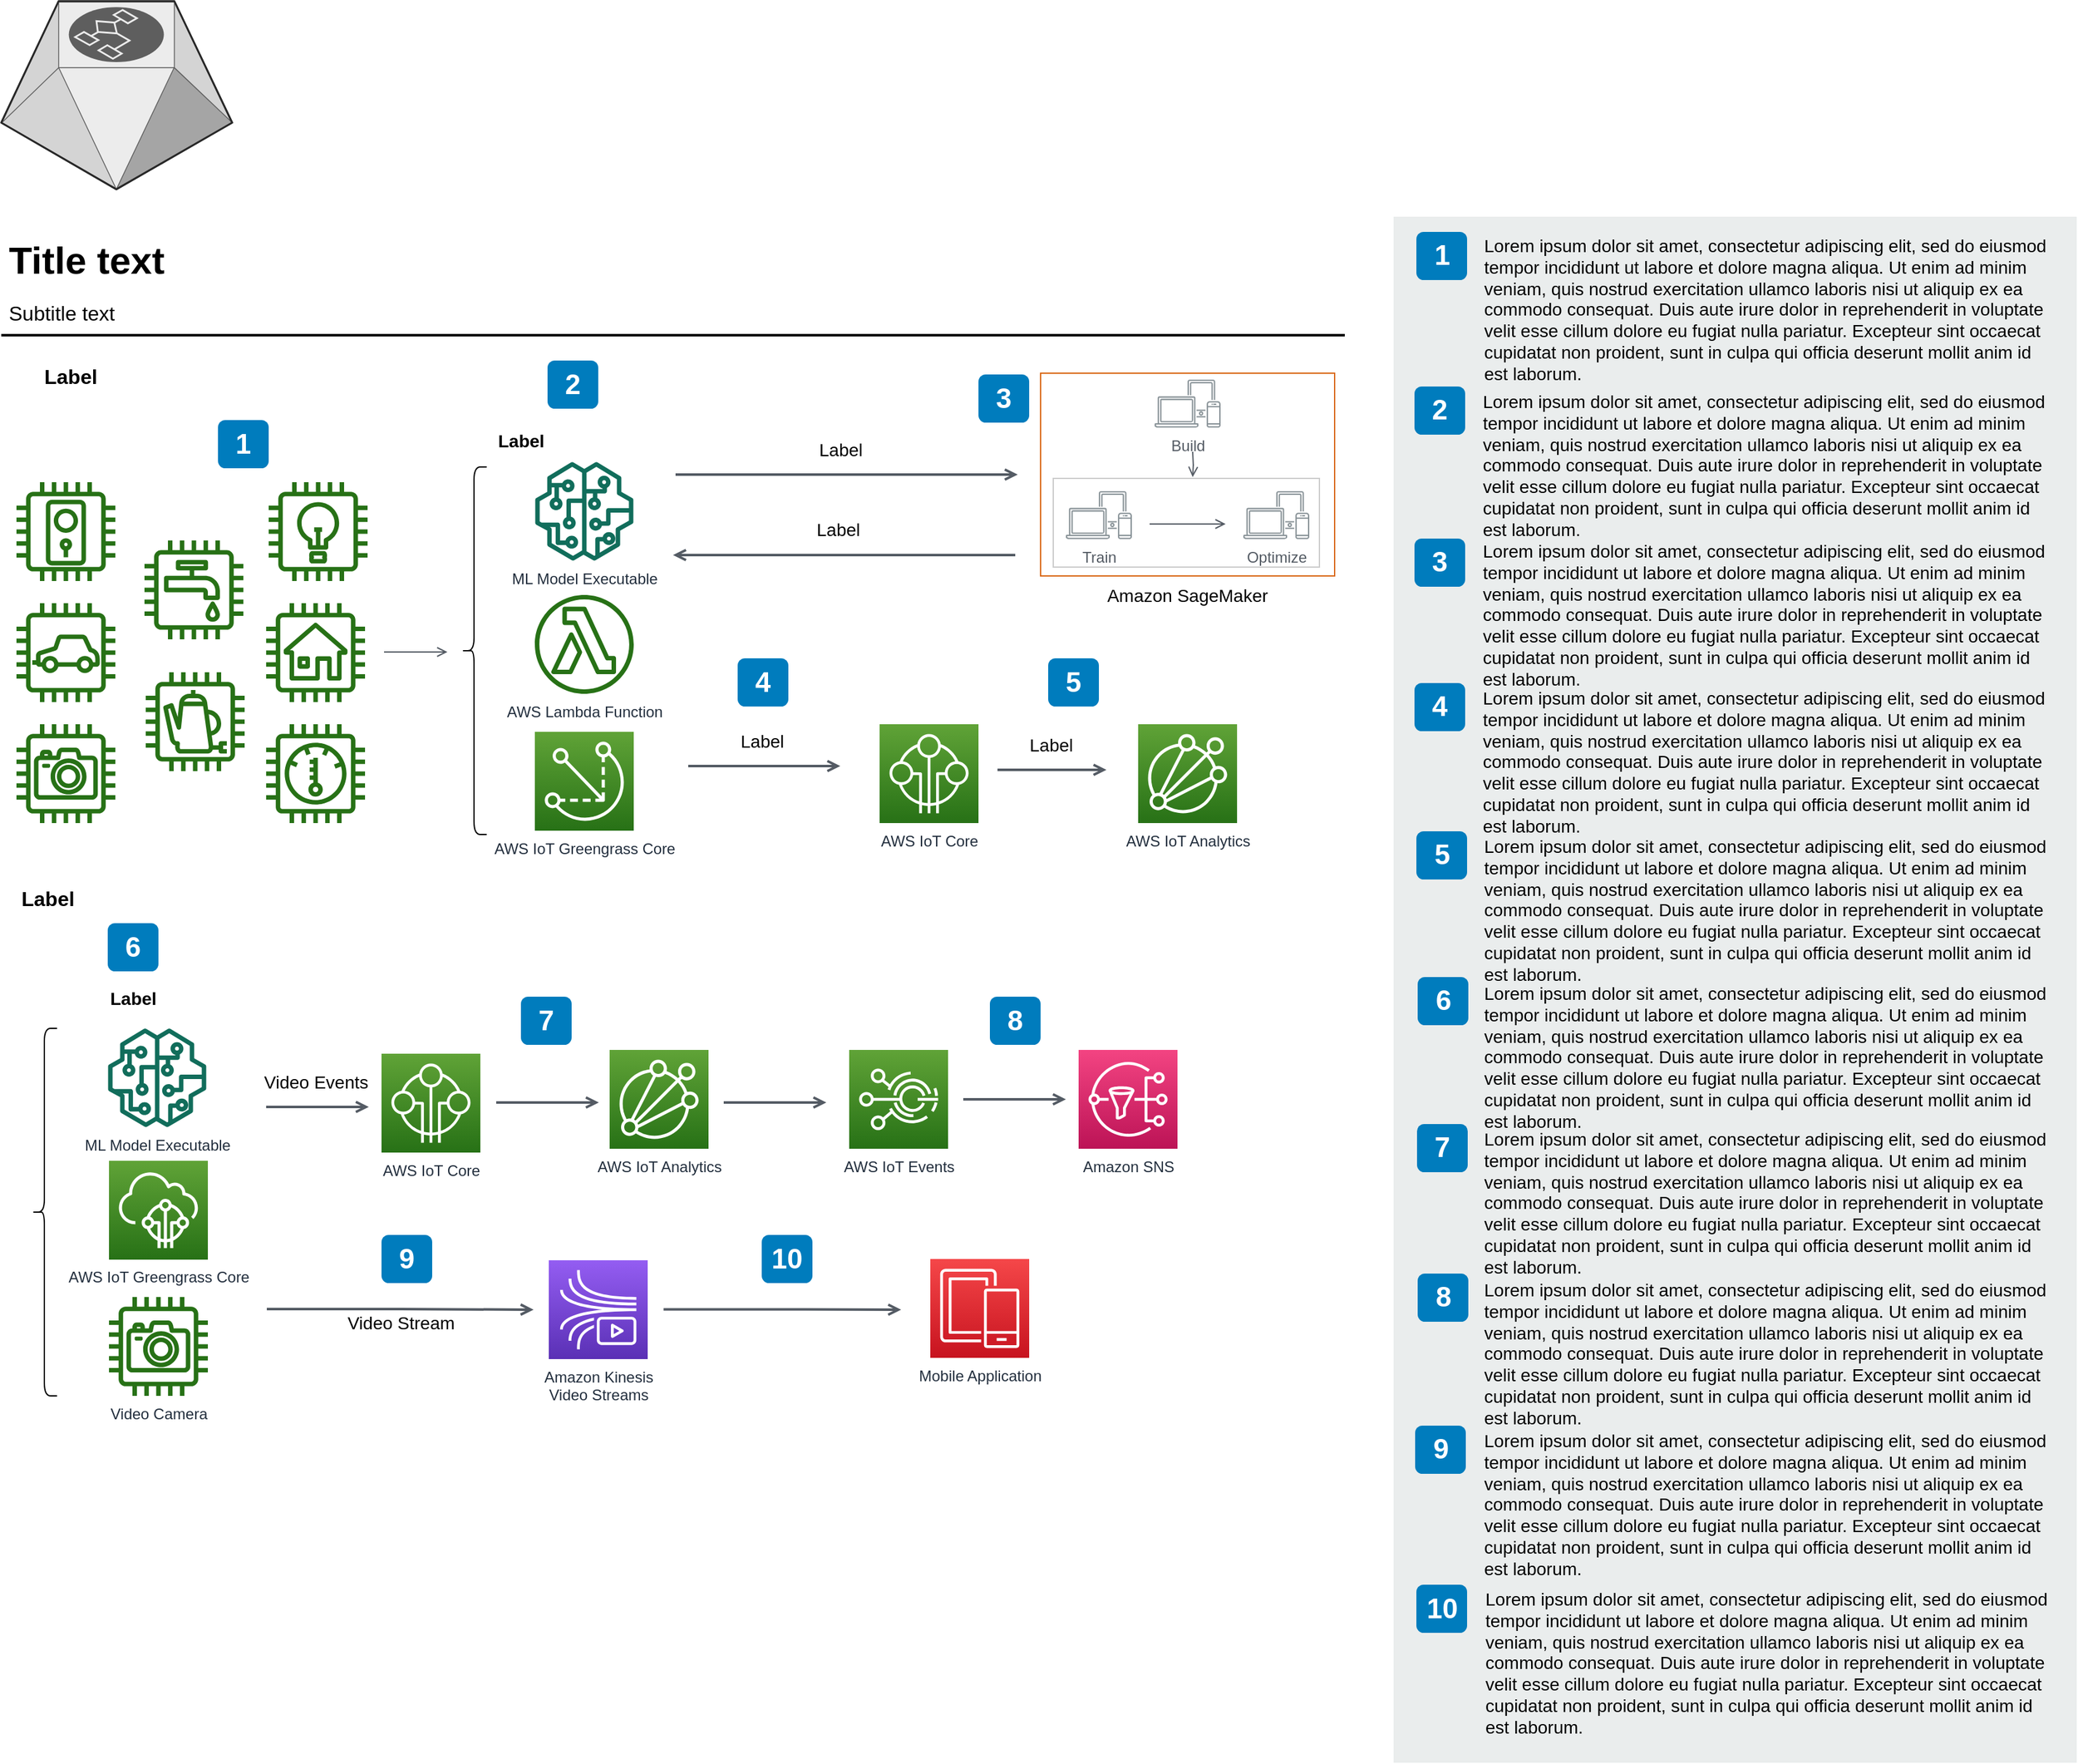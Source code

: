 <mxfile>
    <diagram id="1azQUTcys5ndEqrDK1OT" name="Page-1">
        <mxGraphModel dx="1012" dy="676" grid="1" gridSize="10" guides="1" tooltips="1" connect="1" arrows="1" fold="1" page="1" pageScale="1" pageWidth="827" pageHeight="1169" math="0" shadow="0">
            <root>
                <mxCell id="0"/>
                <mxCell id="1" parent="0"/>
                <mxCell id="4" value="" style="verticalLabelPosition=bottom;html=1;verticalAlign=top;strokeWidth=1;align=center;outlineConnect=0;dashed=0;outlineConnect=0;shape=mxgraph.aws3d.workflowService;fillColor=#ECECEC;strokeColor=#5E5E5E;aspect=fixed;" vertex="1" parent="1">
                    <mxGeometry x="420" y="270" width="182.2" height="148.4" as="geometry"/>
                </mxCell>
                <mxCell id="5" value="Amazon SageMaker" style="whiteSpace=wrap;html=1;fillColor=none;fontSize=14;fontColor=#000000;dashed=0;fontStyle=0;align=center;verticalAlign=top;strokeColor=#D86613;gradientColor=none;spacingLeft=0;labelPosition=center;verticalLabelPosition=bottom;container=1;pointerEvents=0;collapsible=0;recursiveResize=0;" vertex="1" parent="1">
                    <mxGeometry x="1240" y="563.5" width="232" height="160" as="geometry"/>
                </mxCell>
                <mxCell id="6" value="" style="whiteSpace=wrap;html=1;fillColor=none;fontSize=14;fontColor=#000000;dashed=0;fontStyle=0;align=center;verticalAlign=top;strokeColor=#CCCCCC;gradientColor=none;spacingLeft=0;labelPosition=center;verticalLabelPosition=bottom;" vertex="1" parent="1">
                    <mxGeometry x="1250" y="646.5" width="210" height="70" as="geometry"/>
                </mxCell>
                <mxCell id="7" value="" style="outlineConnect=0;fontColor=#232F3E;gradientColor=none;fillColor=#277116;strokeColor=none;dashed=0;verticalLabelPosition=bottom;verticalAlign=top;align=center;html=1;fontSize=12;fontStyle=0;aspect=fixed;pointerEvents=1;shape=mxgraph.aws4.door_lock;" vertex="1" parent="1">
                    <mxGeometry x="432" y="649.5" width="78" height="78" as="geometry"/>
                </mxCell>
                <mxCell id="8" value="" style="outlineConnect=0;fontColor=#232F3E;gradientColor=none;fillColor=#277116;strokeColor=none;dashed=0;verticalLabelPosition=bottom;verticalAlign=top;align=center;html=1;fontSize=12;fontStyle=0;aspect=fixed;pointerEvents=1;shape=mxgraph.aws4.car;" vertex="1" parent="1">
                    <mxGeometry x="432" y="745" width="78" height="78" as="geometry"/>
                </mxCell>
                <mxCell id="9" value="" style="outlineConnect=0;fontColor=#232F3E;gradientColor=none;fillColor=#277116;strokeColor=none;dashed=0;verticalLabelPosition=bottom;verticalAlign=top;align=center;html=1;fontSize=12;fontStyle=0;aspect=fixed;pointerEvents=1;shape=mxgraph.aws4.camera;" vertex="1" parent="1">
                    <mxGeometry x="432" y="840.5" width="78" height="78" as="geometry"/>
                </mxCell>
                <mxCell id="10" value="" style="outlineConnect=0;fontColor=#232F3E;gradientColor=none;fillColor=#277116;strokeColor=none;dashed=0;verticalLabelPosition=bottom;verticalAlign=top;align=center;html=1;fontSize=12;fontStyle=0;aspect=fixed;pointerEvents=1;shape=mxgraph.aws4.utility;" vertex="1" parent="1">
                    <mxGeometry x="533" y="695.5" width="78" height="78" as="geometry"/>
                </mxCell>
                <mxCell id="11" value="" style="outlineConnect=0;fontColor=#232F3E;gradientColor=none;fillColor=#277116;strokeColor=none;dashed=0;verticalLabelPosition=bottom;verticalAlign=top;align=center;html=1;fontSize=12;fontStyle=0;aspect=fixed;pointerEvents=1;shape=mxgraph.aws4.coffee_pot;" vertex="1" parent="1">
                    <mxGeometry x="534" y="799.5" width="78" height="78" as="geometry"/>
                </mxCell>
                <mxCell id="12" value="" style="outlineConnect=0;fontColor=#232F3E;gradientColor=none;fillColor=#277116;strokeColor=none;dashed=0;verticalLabelPosition=bottom;verticalAlign=top;align=center;html=1;fontSize=12;fontStyle=0;aspect=fixed;pointerEvents=1;shape=mxgraph.aws4.lightbulb;" vertex="1" parent="1">
                    <mxGeometry x="631" y="649.5" width="78" height="78" as="geometry"/>
                </mxCell>
                <mxCell id="13" value="" style="outlineConnect=0;fontColor=#232F3E;gradientColor=none;fillColor=#277116;strokeColor=none;dashed=0;verticalLabelPosition=bottom;verticalAlign=top;align=center;html=1;fontSize=12;fontStyle=0;aspect=fixed;pointerEvents=1;shape=mxgraph.aws4.house;" vertex="1" parent="1">
                    <mxGeometry x="629" y="745" width="78" height="78" as="geometry"/>
                </mxCell>
                <mxCell id="14" value="" style="outlineConnect=0;fontColor=#232F3E;gradientColor=none;fillColor=#277116;strokeColor=none;dashed=0;verticalLabelPosition=bottom;verticalAlign=top;align=center;html=1;fontSize=12;fontStyle=0;aspect=fixed;pointerEvents=1;shape=mxgraph.aws4.thermostat;" vertex="1" parent="1">
                    <mxGeometry x="629" y="840.5" width="78" height="78" as="geometry"/>
                </mxCell>
                <mxCell id="15" value="1" style="rounded=1;whiteSpace=wrap;html=1;fillColor=#007CBD;strokeColor=none;fontColor=#FFFFFF;fontStyle=1;fontSize=22;" vertex="1" parent="1">
                    <mxGeometry x="591" y="600.5" width="40" height="38" as="geometry"/>
                </mxCell>
                <mxCell id="16" value="ML Model Executable" style="outlineConnect=0;fontColor=#232F3E;gradientColor=none;fillColor=#116D5B;strokeColor=none;dashed=0;verticalLabelPosition=bottom;verticalAlign=top;align=center;html=1;fontSize=12;fontStyle=0;aspect=fixed;pointerEvents=1;shape=mxgraph.aws4.sagemaker_model;" vertex="1" parent="1">
                    <mxGeometry x="841" y="633.5" width="78" height="78" as="geometry"/>
                </mxCell>
                <mxCell id="17" value="AWS Lambda Function" style="outlineConnect=0;fontColor=#232F3E;gradientColor=none;fillColor=#277116;strokeColor=none;dashed=0;verticalLabelPosition=bottom;verticalAlign=top;align=center;html=1;fontSize=12;fontStyle=0;aspect=fixed;pointerEvents=1;shape=mxgraph.aws4.lambda_function;" vertex="1" parent="1">
                    <mxGeometry x="841" y="738.5" width="78" height="78" as="geometry"/>
                </mxCell>
                <mxCell id="18" value="AWS IoT Greengrass Core" style="outlineConnect=0;fontColor=#232F3E;gradientColor=#60A337;gradientDirection=north;fillColor=#277116;strokeColor=#ffffff;dashed=0;verticalLabelPosition=bottom;verticalAlign=top;align=center;html=1;fontSize=12;fontStyle=0;aspect=fixed;shape=mxgraph.aws4.resourceIcon;resIcon=mxgraph.aws4.greengrass;" vertex="1" parent="1">
                    <mxGeometry x="841" y="846.5" width="78" height="78" as="geometry"/>
                </mxCell>
                <mxCell id="19" value="AWS IoT Core" style="outlineConnect=0;fontColor=#232F3E;gradientColor=#60A337;gradientDirection=north;fillColor=#277116;strokeColor=#ffffff;dashed=0;verticalLabelPosition=bottom;verticalAlign=top;align=center;html=1;fontSize=12;fontStyle=0;aspect=fixed;shape=mxgraph.aws4.resourceIcon;resIcon=mxgraph.aws4.internet_of_things;" vertex="1" parent="1">
                    <mxGeometry x="1113" y="840.5" width="78" height="78" as="geometry"/>
                </mxCell>
                <mxCell id="20" value="AWS IoT Analytics" style="outlineConnect=0;fontColor=#232F3E;gradientColor=#60A337;gradientDirection=north;fillColor=#277116;strokeColor=#ffffff;dashed=0;verticalLabelPosition=bottom;verticalAlign=top;align=center;html=1;fontSize=12;fontStyle=0;aspect=fixed;shape=mxgraph.aws4.resourceIcon;resIcon=mxgraph.aws4.iot_analytics;" vertex="1" parent="1">
                    <mxGeometry x="1317" y="840.5" width="78" height="78" as="geometry"/>
                </mxCell>
                <mxCell id="21" value="ML Model Executable" style="outlineConnect=0;fontColor=#232F3E;gradientColor=none;fillColor=#116D5B;strokeColor=none;dashed=0;verticalLabelPosition=bottom;verticalAlign=top;align=center;html=1;fontSize=12;fontStyle=0;aspect=fixed;pointerEvents=1;shape=mxgraph.aws4.sagemaker_model;" vertex="1" parent="1">
                    <mxGeometry x="504" y="1080.5" width="78" height="78" as="geometry"/>
                </mxCell>
                <mxCell id="22" value="AWS IoT Greengrass Core" style="outlineConnect=0;fontColor=#232F3E;gradientColor=#60A337;gradientDirection=north;fillColor=#277116;strokeColor=#ffffff;dashed=0;verticalLabelPosition=bottom;verticalAlign=top;align=center;html=1;fontSize=12;fontStyle=0;aspect=fixed;shape=mxgraph.aws4.resourceIcon;resIcon=mxgraph.aws4.iot_core;" vertex="1" parent="1">
                    <mxGeometry x="505" y="1185" width="78" height="78" as="geometry"/>
                </mxCell>
                <mxCell id="23" value="Video Camera" style="outlineConnect=0;fontColor=#232F3E;gradientColor=none;fillColor=#277116;strokeColor=none;dashed=0;verticalLabelPosition=bottom;verticalAlign=top;align=center;html=1;fontSize=12;fontStyle=0;aspect=fixed;pointerEvents=1;shape=mxgraph.aws4.camera;" vertex="1" parent="1">
                    <mxGeometry x="505" y="1292.5" width="78" height="78" as="geometry"/>
                </mxCell>
                <mxCell id="24" value="AWS IoT Core" style="outlineConnect=0;fontColor=#232F3E;gradientColor=#60A337;gradientDirection=north;fillColor=#277116;strokeColor=#ffffff;dashed=0;verticalLabelPosition=bottom;verticalAlign=top;align=center;html=1;fontSize=12;fontStyle=0;aspect=fixed;shape=mxgraph.aws4.resourceIcon;resIcon=mxgraph.aws4.internet_of_things;" vertex="1" parent="1">
                    <mxGeometry x="720" y="1100.5" width="78" height="78" as="geometry"/>
                </mxCell>
                <mxCell id="25" value="AWS IoT Analytics" style="outlineConnect=0;fontColor=#232F3E;gradientColor=#60A337;gradientDirection=north;fillColor=#277116;strokeColor=#ffffff;dashed=0;verticalLabelPosition=bottom;verticalAlign=top;align=center;html=1;fontSize=12;fontStyle=0;aspect=fixed;shape=mxgraph.aws4.resourceIcon;resIcon=mxgraph.aws4.iot_analytics;" vertex="1" parent="1">
                    <mxGeometry x="900" y="1097.5" width="78" height="78" as="geometry"/>
                </mxCell>
                <mxCell id="26" value="AWS IoT Events" style="outlineConnect=0;fontColor=#232F3E;gradientColor=#60A337;gradientDirection=north;fillColor=#277116;strokeColor=#ffffff;dashed=0;verticalLabelPosition=bottom;verticalAlign=top;align=center;html=1;fontSize=12;fontStyle=0;aspect=fixed;shape=mxgraph.aws4.resourceIcon;resIcon=mxgraph.aws4.iot_events;" vertex="1" parent="1">
                    <mxGeometry x="1089" y="1097.5" width="78" height="78" as="geometry"/>
                </mxCell>
                <mxCell id="27" value="Amazon SNS" style="outlineConnect=0;fontColor=#232F3E;gradientColor=#F34482;gradientDirection=north;fillColor=#BC1356;strokeColor=#ffffff;dashed=0;verticalLabelPosition=bottom;verticalAlign=top;align=center;html=1;fontSize=12;fontStyle=0;aspect=fixed;shape=mxgraph.aws4.resourceIcon;resIcon=mxgraph.aws4.sns;" vertex="1" parent="1">
                    <mxGeometry x="1270" y="1097.5" width="78" height="78" as="geometry"/>
                </mxCell>
                <mxCell id="28" value="Amazon Kinesis&lt;br&gt;Video Streams&lt;br&gt;" style="outlineConnect=0;fontColor=#232F3E;gradientColor=#945DF2;gradientDirection=north;fillColor=#5A30B5;strokeColor=#ffffff;dashed=0;verticalLabelPosition=bottom;verticalAlign=top;align=center;html=1;fontSize=12;fontStyle=0;aspect=fixed;shape=mxgraph.aws4.resourceIcon;resIcon=mxgraph.aws4.kinesis_video_streams;" vertex="1" parent="1">
                    <mxGeometry x="852" y="1263.5" width="78" height="78" as="geometry"/>
                </mxCell>
                <mxCell id="29" value="Mobile Application" style="outlineConnect=0;fontColor=#232F3E;gradientColor=#F54749;gradientDirection=north;fillColor=#C7131F;strokeColor=#ffffff;dashed=0;verticalLabelPosition=bottom;verticalAlign=top;align=center;html=1;fontSize=12;fontStyle=0;aspect=fixed;shape=mxgraph.aws4.resourceIcon;resIcon=mxgraph.aws4.mobile;" vertex="1" parent="1">
                    <mxGeometry x="1153" y="1262.5" width="78" height="78" as="geometry"/>
                </mxCell>
                <mxCell id="30" value="2" style="rounded=1;whiteSpace=wrap;html=1;fillColor=#007CBD;strokeColor=none;fontColor=#FFFFFF;fontStyle=1;fontSize=22;" vertex="1" parent="1">
                    <mxGeometry x="851" y="553.5" width="40" height="38" as="geometry"/>
                </mxCell>
                <mxCell id="31" value="3" style="rounded=1;whiteSpace=wrap;html=1;fillColor=#007CBD;strokeColor=none;fontColor=#FFFFFF;fontStyle=1;fontSize=22;" vertex="1" parent="1">
                    <mxGeometry x="1191" y="564.5" width="40" height="38" as="geometry"/>
                </mxCell>
                <mxCell id="32" value="4" style="rounded=1;whiteSpace=wrap;html=1;fillColor=#007CBD;strokeColor=none;fontColor=#FFFFFF;fontStyle=1;fontSize=22;" vertex="1" parent="1">
                    <mxGeometry x="1001" y="788.5" width="40" height="38" as="geometry"/>
                </mxCell>
                <mxCell id="33" value="5" style="rounded=1;whiteSpace=wrap;html=1;fillColor=#007CBD;strokeColor=none;fontColor=#FFFFFF;fontStyle=1;fontSize=22;" vertex="1" parent="1">
                    <mxGeometry x="1246" y="788.5" width="40" height="38" as="geometry"/>
                </mxCell>
                <mxCell id="34" value="6" style="rounded=1;whiteSpace=wrap;html=1;fillColor=#007CBD;strokeColor=none;fontColor=#FFFFFF;fontStyle=1;fontSize=22;" vertex="1" parent="1">
                    <mxGeometry x="504" y="997.5" width="40" height="38" as="geometry"/>
                </mxCell>
                <mxCell id="35" value="7" style="rounded=1;whiteSpace=wrap;html=1;fillColor=#007CBD;strokeColor=none;fontColor=#FFFFFF;fontStyle=1;fontSize=22;" vertex="1" parent="1">
                    <mxGeometry x="830" y="1055.5" width="40" height="38" as="geometry"/>
                </mxCell>
                <mxCell id="36" value="8" style="rounded=1;whiteSpace=wrap;html=1;fillColor=#007CBD;strokeColor=none;fontColor=#FFFFFF;fontStyle=1;fontSize=22;" vertex="1" parent="1">
                    <mxGeometry x="1200" y="1055.5" width="40" height="38" as="geometry"/>
                </mxCell>
                <mxCell id="37" value="9" style="rounded=1;whiteSpace=wrap;html=1;fillColor=#007CBD;strokeColor=none;fontColor=#FFFFFF;fontStyle=1;fontSize=22;" vertex="1" parent="1">
                    <mxGeometry x="720" y="1243.5" width="40" height="38" as="geometry"/>
                </mxCell>
                <mxCell id="38" value="10" style="rounded=1;whiteSpace=wrap;html=1;fillColor=#007CBD;strokeColor=none;fontColor=#FFFFFF;fontStyle=1;fontSize=22;" vertex="1" parent="1">
                    <mxGeometry x="1020" y="1243.5" width="40" height="38" as="geometry"/>
                </mxCell>
                <mxCell id="39" value="Title text" style="text;html=1;resizable=0;points=[];autosize=1;align=left;verticalAlign=top;spacingTop=-4;fontSize=30;fontStyle=1" vertex="1" parent="1">
                    <mxGeometry x="424" y="453.5" width="130" height="40" as="geometry"/>
                </mxCell>
                <mxCell id="40" value="Subtitle text&lt;br style=&quot;font-size: 16px&quot;&gt;" style="text;html=1;resizable=0;points=[];autosize=1;align=left;verticalAlign=top;spacingTop=-4;fontSize=16;" vertex="1" parent="1">
                    <mxGeometry x="424" y="503.5" width="100" height="20" as="geometry"/>
                </mxCell>
                <mxCell id="41" value="Label" style="text;html=1;resizable=0;points=[];autosize=1;align=left;verticalAlign=top;spacingTop=-4;fontSize=16;fontStyle=1" vertex="1" parent="1">
                    <mxGeometry x="452" y="553.5" width="50" height="20" as="geometry"/>
                </mxCell>
                <mxCell id="42" value="" style="line;strokeWidth=2;html=1;fontSize=14;" vertex="1" parent="1">
                    <mxGeometry x="420" y="528.5" width="1060" height="10" as="geometry"/>
                </mxCell>
                <mxCell id="43" value="&lt;span&gt;Label&lt;/span&gt;" style="text;html=1;resizable=0;points=[];autosize=1;align=left;verticalAlign=top;spacingTop=-4;fontSize=14;fontStyle=1" vertex="1" parent="1">
                    <mxGeometry x="810" y="605.5" width="50" height="20" as="geometry"/>
                </mxCell>
                <mxCell id="44" value="" style="edgeStyle=orthogonalEdgeStyle;html=1;endArrow=open;elbow=vertical;startArrow=none;endFill=0;strokeColor=#545B64;rounded=0;fontSize=14;" edge="1" parent="1">
                    <mxGeometry width="100" relative="1" as="geometry">
                        <mxPoint x="722" y="783.5" as="sourcePoint"/>
                        <mxPoint x="772" y="783.5" as="targetPoint"/>
                    </mxGeometry>
                </mxCell>
                <mxCell id="45" value="" style="shape=curlyBracket;whiteSpace=wrap;html=1;rounded=1;fontSize=14;" vertex="1" parent="1">
                    <mxGeometry x="783" y="637.5" width="20" height="290" as="geometry"/>
                </mxCell>
                <mxCell id="46" value="&lt;span&gt;Label&lt;/span&gt;" style="edgeStyle=orthogonalEdgeStyle;html=1;endArrow=open;elbow=vertical;startArrow=none;endFill=0;strokeColor=#545B64;rounded=0;fontSize=14;strokeWidth=2;" edge="1" parent="1">
                    <mxGeometry x="-0.037" y="20" width="100" relative="1" as="geometry">
                        <mxPoint x="952" y="643.5" as="sourcePoint"/>
                        <mxPoint x="1222" y="643.5" as="targetPoint"/>
                        <mxPoint as="offset"/>
                    </mxGeometry>
                </mxCell>
                <mxCell id="47" value="&lt;span&gt;Label&lt;/span&gt;" style="edgeStyle=orthogonalEdgeStyle;html=1;endArrow=none;elbow=vertical;startArrow=open;endFill=0;strokeColor=#545B64;rounded=0;fontSize=14;strokeWidth=2;startFill=0;" edge="1" parent="1">
                    <mxGeometry x="-0.037" y="20" width="100" relative="1" as="geometry">
                        <mxPoint x="950" y="707" as="sourcePoint"/>
                        <mxPoint x="1220" y="707" as="targetPoint"/>
                        <mxPoint as="offset"/>
                    </mxGeometry>
                </mxCell>
                <mxCell id="48" value="&lt;span&gt;Label&lt;/span&gt;" style="edgeStyle=orthogonalEdgeStyle;html=1;endArrow=open;elbow=vertical;startArrow=none;endFill=0;strokeColor=#545B64;rounded=0;fontSize=14;strokeWidth=2;" edge="1" parent="1">
                    <mxGeometry x="-0.037" y="20" width="100" relative="1" as="geometry">
                        <mxPoint x="962.0" y="873.5" as="sourcePoint"/>
                        <mxPoint x="1082" y="873.5" as="targetPoint"/>
                        <mxPoint as="offset"/>
                    </mxGeometry>
                </mxCell>
                <mxCell id="49" value="&lt;span&gt;Label&lt;/span&gt;" style="edgeStyle=orthogonalEdgeStyle;html=1;endArrow=open;elbow=vertical;startArrow=none;endFill=0;strokeColor=#545B64;rounded=0;fontSize=14;strokeWidth=2;" edge="1" parent="1">
                    <mxGeometry x="-0.037" y="20" width="100" relative="1" as="geometry">
                        <mxPoint x="1206.0" y="876.5" as="sourcePoint"/>
                        <mxPoint x="1292" y="876.5" as="targetPoint"/>
                        <mxPoint as="offset"/>
                    </mxGeometry>
                </mxCell>
                <mxCell id="50" value="Label" style="text;html=1;resizable=0;points=[];autosize=1;align=left;verticalAlign=top;spacingTop=-4;fontSize=16;fontStyle=1" vertex="1" parent="1">
                    <mxGeometry x="434" y="965.5" width="50" height="20" as="geometry"/>
                </mxCell>
                <mxCell id="51" value="&lt;span&gt;Label&lt;/span&gt;" style="text;html=1;resizable=0;points=[];autosize=1;align=left;verticalAlign=top;spacingTop=-4;fontSize=14;fontStyle=1" vertex="1" parent="1">
                    <mxGeometry x="504" y="1045.5" width="50" height="20" as="geometry"/>
                </mxCell>
                <mxCell id="52" value="" style="shape=curlyBracket;whiteSpace=wrap;html=1;rounded=1;fontSize=14;" vertex="1" parent="1">
                    <mxGeometry x="444" y="1080.5" width="20" height="290" as="geometry"/>
                </mxCell>
                <mxCell id="53" value="Video Events" style="edgeStyle=orthogonalEdgeStyle;html=1;endArrow=open;elbow=vertical;startArrow=none;endFill=0;strokeColor=#545B64;rounded=0;fontSize=14;strokeWidth=2;" edge="1" parent="1">
                    <mxGeometry x="-0.037" y="20" width="100" relative="1" as="geometry">
                        <mxPoint x="629" y="1142.5" as="sourcePoint"/>
                        <mxPoint x="710" y="1142.5" as="targetPoint"/>
                        <mxPoint as="offset"/>
                    </mxGeometry>
                </mxCell>
                <mxCell id="54" value="" style="edgeStyle=orthogonalEdgeStyle;html=1;endArrow=open;elbow=vertical;startArrow=none;endFill=0;strokeColor=#545B64;rounded=0;fontSize=14;strokeWidth=2;" edge="1" parent="1">
                    <mxGeometry x="-0.037" y="20" width="100" relative="1" as="geometry">
                        <mxPoint x="810.5" y="1139" as="sourcePoint"/>
                        <mxPoint x="891.5" y="1139" as="targetPoint"/>
                        <mxPoint as="offset"/>
                    </mxGeometry>
                </mxCell>
                <mxCell id="55" value="" style="edgeStyle=orthogonalEdgeStyle;html=1;endArrow=open;elbow=vertical;startArrow=none;endFill=0;strokeColor=#545B64;rounded=0;fontSize=14;strokeWidth=2;" edge="1" parent="1">
                    <mxGeometry x="-0.037" y="20" width="100" relative="1" as="geometry">
                        <mxPoint x="990" y="1139" as="sourcePoint"/>
                        <mxPoint x="1071" y="1139" as="targetPoint"/>
                        <mxPoint as="offset"/>
                    </mxGeometry>
                </mxCell>
                <mxCell id="56" value="" style="edgeStyle=orthogonalEdgeStyle;html=1;endArrow=open;elbow=vertical;startArrow=none;endFill=0;strokeColor=#545B64;rounded=0;fontSize=14;strokeWidth=2;" edge="1" parent="1">
                    <mxGeometry x="-0.037" y="20" width="100" relative="1" as="geometry">
                        <mxPoint x="1179" y="1136.5" as="sourcePoint"/>
                        <mxPoint x="1260" y="1136.5" as="targetPoint"/>
                        <mxPoint as="offset"/>
                    </mxGeometry>
                </mxCell>
                <mxCell id="57" value="Video Stream" style="edgeStyle=orthogonalEdgeStyle;html=1;endArrow=open;elbow=vertical;startArrow=none;endFill=0;strokeColor=#545B64;rounded=0;fontSize=14;strokeWidth=2;" edge="1" parent="1">
                    <mxGeometry x="0.004" y="-11" width="100" relative="1" as="geometry">
                        <mxPoint x="629.5" y="1302" as="sourcePoint"/>
                        <mxPoint x="840" y="1302.5" as="targetPoint"/>
                        <mxPoint as="offset"/>
                        <Array as="points">
                            <mxPoint x="735" y="1302.5"/>
                        </Array>
                    </mxGeometry>
                </mxCell>
                <mxCell id="58" value="" style="edgeStyle=orthogonalEdgeStyle;html=1;endArrow=open;elbow=vertical;startArrow=none;endFill=0;strokeColor=#545B64;rounded=0;fontSize=14;strokeWidth=2;" edge="1" parent="1">
                    <mxGeometry x="0.004" y="-11" width="100" relative="1" as="geometry">
                        <mxPoint x="942.571" y="1302.214" as="sourcePoint"/>
                        <mxPoint x="1130" y="1302.5" as="targetPoint"/>
                        <mxPoint as="offset"/>
                        <Array as="points">
                            <mxPoint x="1048" y="1302.5"/>
                        </Array>
                    </mxGeometry>
                </mxCell>
                <mxCell id="59" value="Build" style="outlineConnect=0;gradientColor=none;fontColor=#545B64;strokeColor=none;fillColor=#879196;dashed=0;verticalLabelPosition=bottom;verticalAlign=top;align=center;html=1;fontSize=12;fontStyle=0;aspect=fixed;shape=mxgraph.aws4.illustration_devices;pointerEvents=1" vertex="1" parent="1">
                    <mxGeometry x="1330" y="568.5" width="52" height="38" as="geometry"/>
                </mxCell>
                <mxCell id="60" value="Train" style="outlineConnect=0;gradientColor=none;fontColor=#545B64;strokeColor=none;fillColor=#879196;dashed=0;verticalLabelPosition=bottom;verticalAlign=top;align=center;html=1;fontSize=12;fontStyle=0;aspect=fixed;shape=mxgraph.aws4.illustration_devices;pointerEvents=1" vertex="1" parent="1">
                    <mxGeometry x="1260" y="656.5" width="52" height="38" as="geometry"/>
                </mxCell>
                <mxCell id="61" value="Optimize" style="outlineConnect=0;gradientColor=none;fontColor=#545B64;strokeColor=none;fillColor=#879196;dashed=0;verticalLabelPosition=bottom;verticalAlign=top;align=center;html=1;fontSize=12;fontStyle=0;aspect=fixed;shape=mxgraph.aws4.illustration_devices;pointerEvents=1" vertex="1" parent="1">
                    <mxGeometry x="1400" y="656.5" width="52" height="38" as="geometry"/>
                </mxCell>
                <mxCell id="62" value="" style="edgeStyle=orthogonalEdgeStyle;html=1;endArrow=open;elbow=vertical;startArrow=none;endFill=0;strokeColor=#545B64;rounded=0;fontSize=14;" edge="1" parent="1">
                    <mxGeometry width="100" relative="1" as="geometry">
                        <mxPoint x="1326" y="682.5" as="sourcePoint"/>
                        <mxPoint x="1386" y="682.5" as="targetPoint"/>
                    </mxGeometry>
                </mxCell>
                <mxCell id="63" value="" style="edgeStyle=orthogonalEdgeStyle;html=1;endArrow=open;elbow=vertical;startArrow=none;endFill=0;strokeColor=#545B64;rounded=0;fontSize=14;" edge="1" parent="1">
                    <mxGeometry width="100" relative="1" as="geometry">
                        <mxPoint x="1360" y="625.468" as="sourcePoint"/>
                        <mxPoint x="1360" y="645.468" as="targetPoint"/>
                    </mxGeometry>
                </mxCell>
                <mxCell id="64" value="" style="rounded=0;whiteSpace=wrap;html=1;fillColor=#EAEDED;fontSize=22;fontColor=#FFFFFF;strokeColor=none;labelBackgroundColor=none;" vertex="1" parent="1">
                    <mxGeometry x="1518.5" y="440" width="539" height="1220" as="geometry"/>
                </mxCell>
                <mxCell id="65" value="1" style="rounded=1;whiteSpace=wrap;html=1;fillColor=#007CBD;strokeColor=none;fontColor=#FFFFFF;fontStyle=1;fontSize=22;labelBackgroundColor=none;" vertex="1" parent="1">
                    <mxGeometry x="1536.5" y="452" width="40" height="38" as="geometry"/>
                </mxCell>
                <mxCell id="66" value="2" style="rounded=1;whiteSpace=wrap;html=1;fillColor=#007CBD;strokeColor=none;fontColor=#FFFFFF;fontStyle=1;fontSize=22;labelBackgroundColor=none;" vertex="1" parent="1">
                    <mxGeometry x="1535" y="574" width="40" height="38" as="geometry"/>
                </mxCell>
                <mxCell id="67" value="3" style="rounded=1;whiteSpace=wrap;html=1;fillColor=#007CBD;strokeColor=none;fontColor=#FFFFFF;fontStyle=1;fontSize=22;labelBackgroundColor=none;" vertex="1" parent="1">
                    <mxGeometry x="1535" y="694" width="40" height="38" as="geometry"/>
                </mxCell>
                <mxCell id="68" value="4" style="rounded=1;whiteSpace=wrap;html=1;fillColor=#007CBD;strokeColor=none;fontColor=#FFFFFF;fontStyle=1;fontSize=22;labelBackgroundColor=none;" vertex="1" parent="1">
                    <mxGeometry x="1535" y="808" width="40" height="38" as="geometry"/>
                </mxCell>
                <mxCell id="69" value="5" style="rounded=1;whiteSpace=wrap;html=1;fillColor=#007CBD;strokeColor=none;fontColor=#FFFFFF;fontStyle=1;fontSize=22;labelBackgroundColor=none;" vertex="1" parent="1">
                    <mxGeometry x="1536.5" y="925" width="40" height="38" as="geometry"/>
                </mxCell>
                <mxCell id="70" value="6" style="rounded=1;whiteSpace=wrap;html=1;fillColor=#007CBD;strokeColor=none;fontColor=#FFFFFF;fontStyle=1;fontSize=22;labelBackgroundColor=none;" vertex="1" parent="1">
                    <mxGeometry x="1537.5" y="1040" width="40" height="38" as="geometry"/>
                </mxCell>
                <mxCell id="71" value="7" style="rounded=1;whiteSpace=wrap;html=1;fillColor=#007CBD;strokeColor=none;fontColor=#FFFFFF;fontStyle=1;fontSize=22;labelBackgroundColor=none;" vertex="1" parent="1">
                    <mxGeometry x="1537" y="1156" width="40" height="38" as="geometry"/>
                </mxCell>
                <mxCell id="72" value="8" style="rounded=1;whiteSpace=wrap;html=1;fillColor=#007CBD;strokeColor=none;fontColor=#FFFFFF;fontStyle=1;fontSize=22;labelBackgroundColor=none;" vertex="1" parent="1">
                    <mxGeometry x="1537.5" y="1274" width="40" height="38" as="geometry"/>
                </mxCell>
                <mxCell id="73" value="9" style="rounded=1;whiteSpace=wrap;html=1;fillColor=#007CBD;strokeColor=none;fontColor=#FFFFFF;fontStyle=1;fontSize=22;labelBackgroundColor=none;" vertex="1" parent="1">
                    <mxGeometry x="1535.5" y="1394" width="40" height="38" as="geometry"/>
                </mxCell>
                <mxCell id="74" value="&lt;span&gt;Lorem ipsum dolor sit amet, consectetur adipiscing elit, sed do eiusmod tempor incididunt ut labore et dolore magna aliqua. Ut enim ad minim veniam, quis nostrud exercitation ullamco laboris nisi ut aliquip ex ea commodo consequat. Duis aute irure dolor in reprehenderit in voluptate velit esse cillum dolore eu fugiat nulla pariatur. Excepteur sint occaecat cupidatat non proident, sunt in culpa qui officia deserunt mollit anim id est laborum.&lt;/span&gt;&lt;br&gt;" style="text;html=1;align=left;verticalAlign=top;spacingTop=-4;fontSize=14;labelBackgroundColor=none;whiteSpace=wrap;" vertex="1" parent="1">
                    <mxGeometry x="1588" y="451.5" width="449" height="118" as="geometry"/>
                </mxCell>
                <mxCell id="75" value="&lt;span&gt;Lorem ipsum dolor sit amet, consectetur adipiscing elit, sed do eiusmod tempor incididunt ut labore et dolore magna aliqua. Ut enim ad minim veniam, quis nostrud exercitation ullamco laboris nisi ut aliquip ex ea commodo consequat. Duis aute irure dolor in reprehenderit in voluptate velit esse cillum dolore eu fugiat nulla pariatur. Excepteur sint occaecat cupidatat non proident, sunt in culpa qui officia deserunt mollit anim id est laborum.&lt;/span&gt;&lt;br&gt;" style="text;html=1;align=left;verticalAlign=top;spacingTop=-4;fontSize=14;labelBackgroundColor=none;whiteSpace=wrap;" vertex="1" parent="1">
                    <mxGeometry x="1587" y="574.5" width="450" height="115" as="geometry"/>
                </mxCell>
                <mxCell id="76" value="&lt;span&gt;Lorem ipsum dolor sit amet, consectetur adipiscing elit, sed do eiusmod tempor incididunt ut labore et dolore magna aliqua. Ut enim ad minim veniam, quis nostrud exercitation ullamco laboris nisi ut aliquip ex ea commodo consequat. Duis aute irure dolor in reprehenderit in voluptate velit esse cillum dolore eu fugiat nulla pariatur. Excepteur sint occaecat cupidatat non proident, sunt in culpa qui officia deserunt mollit anim id est laborum.&lt;/span&gt;&lt;br&gt;" style="text;html=1;align=left;verticalAlign=top;spacingTop=-4;fontSize=14;labelBackgroundColor=none;whiteSpace=wrap;" vertex="1" parent="1">
                    <mxGeometry x="1587" y="692.5" width="450" height="117" as="geometry"/>
                </mxCell>
                <mxCell id="77" value="&lt;span&gt;Lorem ipsum dolor sit amet, consectetur adipiscing elit, sed do eiusmod tempor incididunt ut labore et dolore magna aliqua. Ut enim ad minim veniam, quis nostrud exercitation ullamco laboris nisi ut aliquip ex ea commodo consequat. Duis aute irure dolor in reprehenderit in voluptate velit esse cillum dolore eu fugiat nulla pariatur. Excepteur sint occaecat cupidatat non proident, sunt in culpa qui officia deserunt mollit anim id est laborum.&lt;/span&gt;&lt;br&gt;" style="text;html=1;align=left;verticalAlign=top;spacingTop=-4;fontSize=14;labelBackgroundColor=none;whiteSpace=wrap;" vertex="1" parent="1">
                    <mxGeometry x="1587" y="808.5" width="450" height="121" as="geometry"/>
                </mxCell>
                <mxCell id="78" value="&lt;span&gt;Lorem ipsum dolor sit amet, consectetur adipiscing elit, sed do eiusmod tempor incididunt ut labore et dolore magna aliqua. Ut enim ad minim veniam, quis nostrud exercitation ullamco laboris nisi ut aliquip ex ea commodo consequat. Duis aute irure dolor in reprehenderit in voluptate velit esse cillum dolore eu fugiat nulla pariatur. Excepteur sint occaecat cupidatat non proident, sunt in culpa qui officia deserunt mollit anim id est laborum.&lt;/span&gt;&lt;br&gt;" style="text;html=1;align=left;verticalAlign=top;spacingTop=-4;fontSize=14;labelBackgroundColor=none;whiteSpace=wrap;" vertex="1" parent="1">
                    <mxGeometry x="1588" y="925.5" width="449" height="114" as="geometry"/>
                </mxCell>
                <mxCell id="79" value="&lt;span&gt;Lorem ipsum dolor sit amet, consectetur adipiscing elit, sed do eiusmod tempor incididunt ut labore et dolore magna aliqua. Ut enim ad minim veniam, quis nostrud exercitation ullamco laboris nisi ut aliquip ex ea commodo consequat. Duis aute irure dolor in reprehenderit in voluptate velit esse cillum dolore eu fugiat nulla pariatur. Excepteur sint occaecat cupidatat non proident, sunt in culpa qui officia deserunt mollit anim id est laborum.&lt;/span&gt;&lt;br&gt;" style="text;html=1;align=left;verticalAlign=top;spacingTop=-4;fontSize=14;labelBackgroundColor=none;whiteSpace=wrap;" vertex="1" parent="1">
                    <mxGeometry x="1588" y="1041.5" width="450" height="118" as="geometry"/>
                </mxCell>
                <mxCell id="80" value="&lt;span&gt;Lorem ipsum dolor sit amet, consectetur adipiscing elit, sed do eiusmod tempor incididunt ut labore et dolore magna aliqua. Ut enim ad minim veniam, quis nostrud exercitation ullamco laboris nisi ut aliquip ex ea commodo consequat. Duis aute irure dolor in reprehenderit in voluptate velit esse cillum dolore eu fugiat nulla pariatur. Excepteur sint occaecat cupidatat non proident, sunt in culpa qui officia deserunt mollit anim id est laborum.&lt;/span&gt;&lt;br&gt;" style="text;html=1;align=left;verticalAlign=top;spacingTop=-4;fontSize=14;labelBackgroundColor=none;whiteSpace=wrap;" vertex="1" parent="1">
                    <mxGeometry x="1588" y="1156.5" width="449" height="113" as="geometry"/>
                </mxCell>
                <mxCell id="81" value="&lt;span&gt;Lorem ipsum dolor sit amet, consectetur adipiscing elit, sed do eiusmod tempor incididunt ut labore et dolore magna aliqua. Ut enim ad minim veniam, quis nostrud exercitation ullamco laboris nisi ut aliquip ex ea commodo consequat. Duis aute irure dolor in reprehenderit in voluptate velit esse cillum dolore eu fugiat nulla pariatur. Excepteur sint occaecat cupidatat non proident, sunt in culpa qui officia deserunt mollit anim id est laborum.&lt;/span&gt;&lt;br&gt;" style="text;html=1;align=left;verticalAlign=top;spacingTop=-4;fontSize=14;labelBackgroundColor=none;whiteSpace=wrap;" vertex="1" parent="1">
                    <mxGeometry x="1588" y="1275.5" width="449" height="124" as="geometry"/>
                </mxCell>
                <mxCell id="82" value="&lt;span&gt;Lorem ipsum dolor sit amet, consectetur adipiscing elit, sed do eiusmod tempor incididunt ut labore et dolore magna aliqua. Ut enim ad minim veniam, quis nostrud exercitation ullamco laboris nisi ut aliquip ex ea commodo consequat. Duis aute irure dolor in reprehenderit in voluptate velit esse cillum dolore eu fugiat nulla pariatur. Excepteur sint occaecat cupidatat non proident, sunt in culpa qui officia deserunt mollit anim id est laborum.&lt;/span&gt;&lt;br&gt;" style="text;html=1;align=left;verticalAlign=top;spacingTop=-4;fontSize=14;labelBackgroundColor=none;whiteSpace=wrap;" vertex="1" parent="1">
                    <mxGeometry x="1588" y="1394.5" width="449" height="115" as="geometry"/>
                </mxCell>
                <mxCell id="83" value="10" style="rounded=1;whiteSpace=wrap;html=1;fillColor=#007CBD;strokeColor=none;fontColor=#FFFFFF;fontStyle=1;fontSize=22;labelBackgroundColor=none;" vertex="1" parent="1">
                    <mxGeometry x="1536.5" y="1519.5" width="40" height="38" as="geometry"/>
                </mxCell>
                <mxCell id="84" value="&lt;span&gt;Lorem ipsum dolor sit amet, consectetur adipiscing elit, sed do eiusmod tempor incididunt ut labore et dolore magna aliqua. Ut enim ad minim veniam, quis nostrud exercitation ullamco laboris nisi ut aliquip ex ea commodo consequat. Duis aute irure dolor in reprehenderit in voluptate velit esse cillum dolore eu fugiat nulla pariatur. Excepteur sint occaecat cupidatat non proident, sunt in culpa qui officia deserunt mollit anim id est laborum.&lt;/span&gt;&lt;br&gt;" style="text;html=1;align=left;verticalAlign=top;spacingTop=-4;fontSize=14;labelBackgroundColor=none;whiteSpace=wrap;" vertex="1" parent="1">
                    <mxGeometry x="1589" y="1520" width="449" height="115" as="geometry"/>
                </mxCell>
            </root>
        </mxGraphModel>
    </diagram>
</mxfile>
